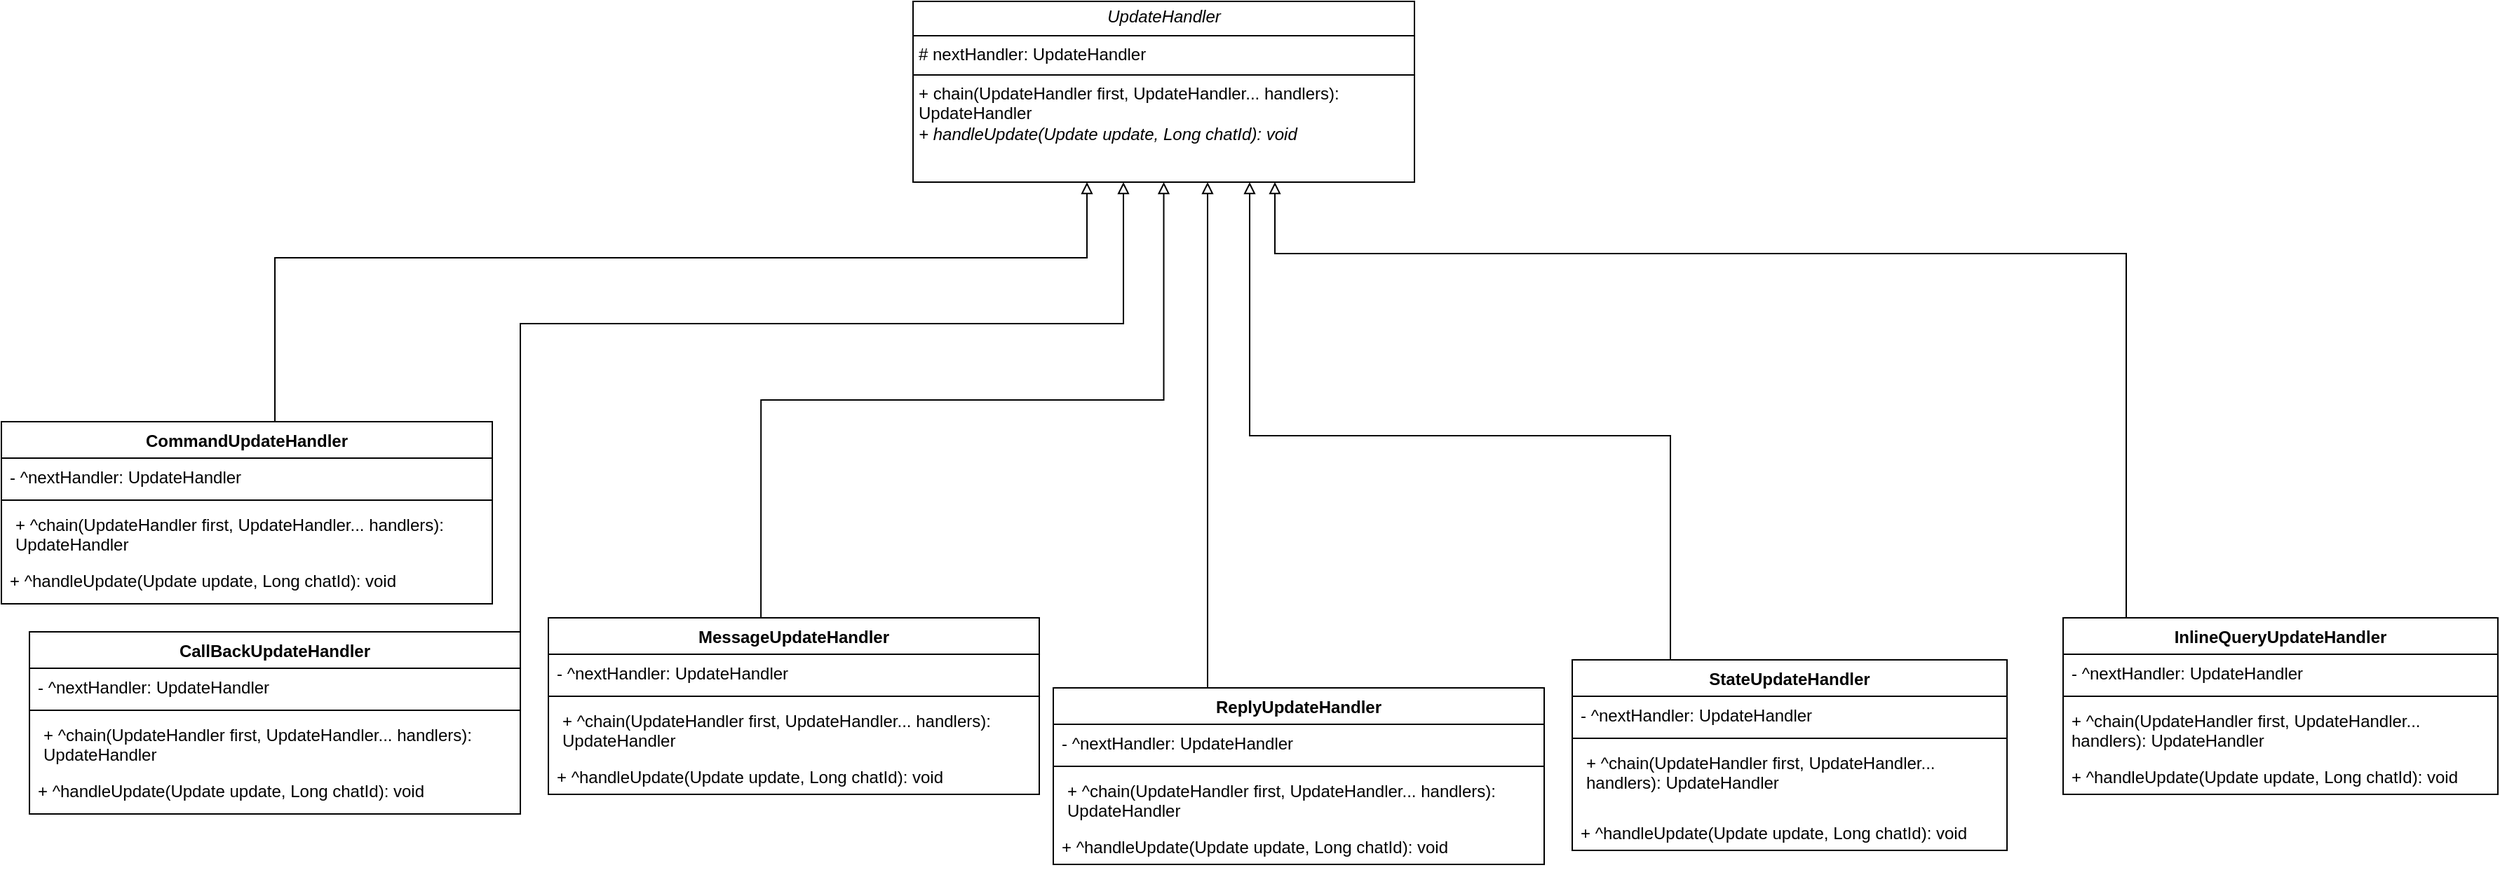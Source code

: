 <mxfile version="26.0.13">
  <diagram id="C5RBs43oDa-KdzZeNtuy" name="Page-1">
    <mxGraphModel dx="2265" dy="1042" grid="1" gridSize="10" guides="1" tooltips="1" connect="1" arrows="1" fold="1" page="1" pageScale="1" pageWidth="827" pageHeight="1169" math="0" shadow="0">
      <root>
        <mxCell id="WIyWlLk6GJQsqaUBKTNV-0" />
        <mxCell id="WIyWlLk6GJQsqaUBKTNV-1" parent="WIyWlLk6GJQsqaUBKTNV-0" />
        <mxCell id="_KcpCNYEIu_KBrQlZRJj-1" value="&lt;p style=&quot;margin:0px;margin-top:4px;text-align:center;&quot;&gt;&lt;i style=&quot;&quot;&gt;UpdateHandler&lt;/i&gt;&lt;/p&gt;&lt;hr size=&quot;1&quot; style=&quot;border-style:solid;&quot;&gt;&lt;p style=&quot;margin:0px;margin-left:4px;&quot;&gt;# nextHandler: UpdateHandler&lt;br&gt;&lt;/p&gt;&lt;hr size=&quot;1&quot; style=&quot;border-style:solid;&quot;&gt;&lt;p style=&quot;margin:0px;margin-left:4px;&quot;&gt;+ chain(UpdateHandler first, UpdateHandler... handlers): UpdateHandler&lt;/p&gt;&lt;p style=&quot;margin:0px;margin-left:4px;&quot;&gt;&lt;i&gt;+ handleUpdate(Update update, Long chatId): void&lt;/i&gt;&lt;br&gt;&lt;/p&gt;" style="verticalAlign=top;align=left;overflow=fill;html=1;whiteSpace=wrap;" parent="WIyWlLk6GJQsqaUBKTNV-1" vertex="1">
          <mxGeometry x="220" y="270" width="357.5" height="129" as="geometry" />
        </mxCell>
        <mxCell id="_KcpCNYEIu_KBrQlZRJj-32" style="edgeStyle=orthogonalEdgeStyle;rounded=0;orthogonalLoop=1;jettySize=auto;html=1;endArrow=block;endFill=0;exitX=0.433;exitY=0;exitDx=0;exitDy=0;exitPerimeter=0;" parent="WIyWlLk6GJQsqaUBKTNV-1" source="_KcpCNYEIu_KBrQlZRJj-43" target="_KcpCNYEIu_KBrQlZRJj-1" edge="1">
          <mxGeometry relative="1" as="geometry">
            <Array as="points" />
          </mxGeometry>
        </mxCell>
        <mxCell id="_KcpCNYEIu_KBrQlZRJj-18" value="CommandUpdateHandler" style="swimlane;fontStyle=1;align=center;verticalAlign=top;childLayout=stackLayout;horizontal=1;startSize=26;horizontalStack=0;resizeParent=1;resizeParentMax=0;resizeLast=0;collapsible=1;marginBottom=0;whiteSpace=wrap;html=1;" parent="WIyWlLk6GJQsqaUBKTNV-1" vertex="1">
          <mxGeometry x="-430" y="570" width="350" height="130" as="geometry" />
        </mxCell>
        <mxCell id="_KcpCNYEIu_KBrQlZRJj-19" value="- ^nextHandler: UpdateHandler" style="text;strokeColor=none;fillColor=none;align=left;verticalAlign=top;spacingLeft=4;spacingRight=4;overflow=hidden;rotatable=0;points=[[0,0.5],[1,0.5]];portConstraint=eastwest;whiteSpace=wrap;html=1;" parent="_KcpCNYEIu_KBrQlZRJj-18" vertex="1">
          <mxGeometry y="26" width="350" height="26" as="geometry" />
        </mxCell>
        <mxCell id="_KcpCNYEIu_KBrQlZRJj-20" value="" style="line;strokeWidth=1;fillColor=none;align=left;verticalAlign=middle;spacingTop=-1;spacingLeft=3;spacingRight=3;rotatable=0;labelPosition=right;points=[];portConstraint=eastwest;strokeColor=inherit;" parent="_KcpCNYEIu_KBrQlZRJj-18" vertex="1">
          <mxGeometry y="52" width="350" height="8" as="geometry" />
        </mxCell>
        <mxCell id="_KcpCNYEIu_KBrQlZRJj-21" value="&lt;p style=&quot;margin: 0px 0px 0px 4px;&quot;&gt;+ ^chain(UpdateHandler first, UpdateHandler... handlers): UpdateHandler&lt;/p&gt;" style="text;strokeColor=none;fillColor=none;align=left;verticalAlign=top;spacingLeft=4;spacingRight=4;overflow=hidden;rotatable=0;points=[[0,0.5],[1,0.5]];portConstraint=eastwest;whiteSpace=wrap;html=1;" parent="_KcpCNYEIu_KBrQlZRJj-18" vertex="1">
          <mxGeometry y="60" width="350" height="40" as="geometry" />
        </mxCell>
        <mxCell id="_KcpCNYEIu_KBrQlZRJj-35" value="+ ^handleUpdate(Update update, Long chatId): void" style="text;strokeColor=none;fillColor=none;align=left;verticalAlign=top;spacingLeft=4;spacingRight=4;overflow=hidden;rotatable=0;points=[[0,0.5],[1,0.5]];portConstraint=eastwest;whiteSpace=wrap;html=1;" parent="_KcpCNYEIu_KBrQlZRJj-18" vertex="1">
          <mxGeometry y="100" width="350" height="30" as="geometry" />
        </mxCell>
        <mxCell id="_KcpCNYEIu_KBrQlZRJj-30" style="edgeStyle=orthogonalEdgeStyle;rounded=0;orthogonalLoop=1;jettySize=auto;html=1;endArrow=block;endFill=0;exitX=0.5;exitY=0;exitDx=0;exitDy=0;" parent="WIyWlLk6GJQsqaUBKTNV-1" source="_KcpCNYEIu_KBrQlZRJj-18" target="_KcpCNYEIu_KBrQlZRJj-1" edge="1">
          <mxGeometry relative="1" as="geometry">
            <mxPoint x="-50" y="563" as="sourcePoint" />
            <mxPoint x="344.11" y="399.002" as="targetPoint" />
            <Array as="points">
              <mxPoint x="-235" y="453" />
              <mxPoint x="344" y="453" />
            </Array>
          </mxGeometry>
        </mxCell>
        <mxCell id="_KcpCNYEIu_KBrQlZRJj-31" style="edgeStyle=orthogonalEdgeStyle;rounded=0;orthogonalLoop=1;jettySize=auto;html=1;endArrow=block;endFill=0;exitX=0.5;exitY=0;exitDx=0;exitDy=0;" parent="WIyWlLk6GJQsqaUBKTNV-1" source="_KcpCNYEIu_KBrQlZRJj-37" target="_KcpCNYEIu_KBrQlZRJj-1" edge="1">
          <mxGeometry relative="1" as="geometry">
            <mxPoint x="205" y="570" as="sourcePoint" />
            <mxPoint x="450" y="490" as="targetPoint" />
            <Array as="points">
              <mxPoint x="-60" y="720" />
              <mxPoint x="-60" y="500" />
              <mxPoint x="370" y="500" />
            </Array>
          </mxGeometry>
        </mxCell>
        <mxCell id="_KcpCNYEIu_KBrQlZRJj-33" style="edgeStyle=orthogonalEdgeStyle;rounded=0;orthogonalLoop=1;jettySize=auto;html=1;endArrow=block;endFill=0;exitX=0.597;exitY=0.009;exitDx=0;exitDy=0;exitPerimeter=0;" parent="WIyWlLk6GJQsqaUBKTNV-1" source="_KcpCNYEIu_KBrQlZRJj-48" target="_KcpCNYEIu_KBrQlZRJj-1" edge="1">
          <mxGeometry relative="1" as="geometry">
            <Array as="points">
              <mxPoint x="430" y="761" />
            </Array>
          </mxGeometry>
        </mxCell>
        <mxCell id="_KcpCNYEIu_KBrQlZRJj-34" style="edgeStyle=orthogonalEdgeStyle;rounded=0;orthogonalLoop=1;jettySize=auto;html=1;endArrow=block;endFill=0;exitX=0.5;exitY=0;exitDx=0;exitDy=0;" parent="WIyWlLk6GJQsqaUBKTNV-1" source="_KcpCNYEIu_KBrQlZRJj-53" target="_KcpCNYEIu_KBrQlZRJj-1" edge="1">
          <mxGeometry relative="1" as="geometry">
            <mxPoint x="1080" y="450.0" as="sourcePoint" />
            <mxPoint x="500" y="430" as="targetPoint" />
            <Array as="points">
              <mxPoint x="1085" y="450" />
              <mxPoint x="478" y="450" />
            </Array>
          </mxGeometry>
        </mxCell>
        <mxCell id="_KcpCNYEIu_KBrQlZRJj-37" value="CallBackUpdateHandler" style="swimlane;fontStyle=1;align=center;verticalAlign=top;childLayout=stackLayout;horizontal=1;startSize=26;horizontalStack=0;resizeParent=1;resizeParentMax=0;resizeLast=0;collapsible=1;marginBottom=0;whiteSpace=wrap;html=1;" parent="WIyWlLk6GJQsqaUBKTNV-1" vertex="1">
          <mxGeometry x="-410" y="720" width="350" height="130" as="geometry" />
        </mxCell>
        <mxCell id="_KcpCNYEIu_KBrQlZRJj-38" value="- ^nextHandler: UpdateHandler" style="text;strokeColor=none;fillColor=none;align=left;verticalAlign=top;spacingLeft=4;spacingRight=4;overflow=hidden;rotatable=0;points=[[0,0.5],[1,0.5]];portConstraint=eastwest;whiteSpace=wrap;html=1;" parent="_KcpCNYEIu_KBrQlZRJj-37" vertex="1">
          <mxGeometry y="26" width="350" height="26" as="geometry" />
        </mxCell>
        <mxCell id="_KcpCNYEIu_KBrQlZRJj-39" value="" style="line;strokeWidth=1;fillColor=none;align=left;verticalAlign=middle;spacingTop=-1;spacingLeft=3;spacingRight=3;rotatable=0;labelPosition=right;points=[];portConstraint=eastwest;strokeColor=inherit;" parent="_KcpCNYEIu_KBrQlZRJj-37" vertex="1">
          <mxGeometry y="52" width="350" height="8" as="geometry" />
        </mxCell>
        <mxCell id="_KcpCNYEIu_KBrQlZRJj-40" value="&lt;p style=&quot;margin: 0px 0px 0px 4px;&quot;&gt;+ ^chain(UpdateHandler first, UpdateHandler... handlers): UpdateHandler&lt;/p&gt;&lt;div&gt;&lt;br&gt;&lt;/div&gt;" style="text;strokeColor=none;fillColor=none;align=left;verticalAlign=top;spacingLeft=4;spacingRight=4;overflow=hidden;rotatable=0;points=[[0,0.5],[1,0.5]];portConstraint=eastwest;whiteSpace=wrap;html=1;" parent="_KcpCNYEIu_KBrQlZRJj-37" vertex="1">
          <mxGeometry y="60" width="350" height="40" as="geometry" />
        </mxCell>
        <mxCell id="_KcpCNYEIu_KBrQlZRJj-41" value="+ ^handleUpdate(Update update, Long chatId): void" style="text;strokeColor=none;fillColor=none;align=left;verticalAlign=top;spacingLeft=4;spacingRight=4;overflow=hidden;rotatable=0;points=[[0,0.5],[1,0.5]];portConstraint=eastwest;whiteSpace=wrap;html=1;" parent="_KcpCNYEIu_KBrQlZRJj-37" vertex="1">
          <mxGeometry y="100" width="350" height="30" as="geometry" />
        </mxCell>
        <mxCell id="_KcpCNYEIu_KBrQlZRJj-43" value="MessageUpdateHandler" style="swimlane;fontStyle=1;align=center;verticalAlign=top;childLayout=stackLayout;horizontal=1;startSize=26;horizontalStack=0;resizeParent=1;resizeParentMax=0;resizeLast=0;collapsible=1;marginBottom=0;whiteSpace=wrap;html=1;" parent="WIyWlLk6GJQsqaUBKTNV-1" vertex="1">
          <mxGeometry x="-40" y="710" width="350" height="126" as="geometry" />
        </mxCell>
        <mxCell id="_KcpCNYEIu_KBrQlZRJj-44" value="- ^nextHandler: UpdateHandler" style="text;strokeColor=none;fillColor=none;align=left;verticalAlign=top;spacingLeft=4;spacingRight=4;overflow=hidden;rotatable=0;points=[[0,0.5],[1,0.5]];portConstraint=eastwest;whiteSpace=wrap;html=1;" parent="_KcpCNYEIu_KBrQlZRJj-43" vertex="1">
          <mxGeometry y="26" width="350" height="26" as="geometry" />
        </mxCell>
        <mxCell id="_KcpCNYEIu_KBrQlZRJj-45" value="" style="line;strokeWidth=1;fillColor=none;align=left;verticalAlign=middle;spacingTop=-1;spacingLeft=3;spacingRight=3;rotatable=0;labelPosition=right;points=[];portConstraint=eastwest;strokeColor=inherit;" parent="_KcpCNYEIu_KBrQlZRJj-43" vertex="1">
          <mxGeometry y="52" width="350" height="8" as="geometry" />
        </mxCell>
        <mxCell id="_KcpCNYEIu_KBrQlZRJj-46" value="&lt;p style=&quot;margin: 0px 0px 0px 4px;&quot;&gt;+ ^chain(UpdateHandler first, UpdateHandler... handlers): UpdateHandler&lt;/p&gt;" style="text;strokeColor=none;fillColor=none;align=left;verticalAlign=top;spacingLeft=4;spacingRight=4;overflow=hidden;rotatable=0;points=[[0,0.5],[1,0.5]];portConstraint=eastwest;whiteSpace=wrap;html=1;" parent="_KcpCNYEIu_KBrQlZRJj-43" vertex="1">
          <mxGeometry y="60" width="350" height="40" as="geometry" />
        </mxCell>
        <mxCell id="_KcpCNYEIu_KBrQlZRJj-47" value="+ ^handleUpdate(Update update, Long chatId): void" style="text;strokeColor=none;fillColor=none;align=left;verticalAlign=top;spacingLeft=4;spacingRight=4;overflow=hidden;rotatable=0;points=[[0,0.5],[1,0.5]];portConstraint=eastwest;whiteSpace=wrap;html=1;" parent="_KcpCNYEIu_KBrQlZRJj-43" vertex="1">
          <mxGeometry y="100" width="350" height="26" as="geometry" />
        </mxCell>
        <mxCell id="_KcpCNYEIu_KBrQlZRJj-48" value="ReplyUpdateHandler" style="swimlane;fontStyle=1;align=center;verticalAlign=top;childLayout=stackLayout;horizontal=1;startSize=26;horizontalStack=0;resizeParent=1;resizeParentMax=0;resizeLast=0;collapsible=1;marginBottom=0;whiteSpace=wrap;html=1;" parent="WIyWlLk6GJQsqaUBKTNV-1" vertex="1">
          <mxGeometry x="320" y="760" width="350" height="126" as="geometry" />
        </mxCell>
        <mxCell id="_KcpCNYEIu_KBrQlZRJj-49" value="- ^nextHandler: UpdateHandler" style="text;strokeColor=none;fillColor=none;align=left;verticalAlign=top;spacingLeft=4;spacingRight=4;overflow=hidden;rotatable=0;points=[[0,0.5],[1,0.5]];portConstraint=eastwest;whiteSpace=wrap;html=1;" parent="_KcpCNYEIu_KBrQlZRJj-48" vertex="1">
          <mxGeometry y="26" width="350" height="26" as="geometry" />
        </mxCell>
        <mxCell id="_KcpCNYEIu_KBrQlZRJj-50" value="" style="line;strokeWidth=1;fillColor=none;align=left;verticalAlign=middle;spacingTop=-1;spacingLeft=3;spacingRight=3;rotatable=0;labelPosition=right;points=[];portConstraint=eastwest;strokeColor=inherit;" parent="_KcpCNYEIu_KBrQlZRJj-48" vertex="1">
          <mxGeometry y="52" width="350" height="8" as="geometry" />
        </mxCell>
        <mxCell id="_KcpCNYEIu_KBrQlZRJj-51" value="&lt;p style=&quot;margin: 0px 0px 0px 4px;&quot;&gt;+ ^chain(UpdateHandler first, UpdateHandler... handlers): UpdateHandler&lt;/p&gt;" style="text;strokeColor=none;fillColor=none;align=left;verticalAlign=top;spacingLeft=4;spacingRight=4;overflow=hidden;rotatable=0;points=[[0,0.5],[1,0.5]];portConstraint=eastwest;whiteSpace=wrap;html=1;" parent="_KcpCNYEIu_KBrQlZRJj-48" vertex="1">
          <mxGeometry y="60" width="350" height="40" as="geometry" />
        </mxCell>
        <mxCell id="_KcpCNYEIu_KBrQlZRJj-52" value="+ ^handleUpdate(Update update, Long chatId): void" style="text;strokeColor=none;fillColor=none;align=left;verticalAlign=top;spacingLeft=4;spacingRight=4;overflow=hidden;rotatable=0;points=[[0,0.5],[1,0.5]];portConstraint=eastwest;whiteSpace=wrap;html=1;" parent="_KcpCNYEIu_KBrQlZRJj-48" vertex="1">
          <mxGeometry y="100" width="350" height="26" as="geometry" />
        </mxCell>
        <mxCell id="_KcpCNYEIu_KBrQlZRJj-53" value="InlineQueryUpdateHandler" style="swimlane;fontStyle=1;align=center;verticalAlign=top;childLayout=stackLayout;horizontal=1;startSize=26;horizontalStack=0;resizeParent=1;resizeParentMax=0;resizeLast=0;collapsible=1;marginBottom=0;whiteSpace=wrap;html=1;" parent="WIyWlLk6GJQsqaUBKTNV-1" vertex="1">
          <mxGeometry x="1040" y="710" width="310" height="126" as="geometry" />
        </mxCell>
        <mxCell id="_KcpCNYEIu_KBrQlZRJj-54" value="- ^nextHandler: UpdateHandler" style="text;strokeColor=none;fillColor=none;align=left;verticalAlign=top;spacingLeft=4;spacingRight=4;overflow=hidden;rotatable=0;points=[[0,0.5],[1,0.5]];portConstraint=eastwest;whiteSpace=wrap;html=1;" parent="_KcpCNYEIu_KBrQlZRJj-53" vertex="1">
          <mxGeometry y="26" width="310" height="26" as="geometry" />
        </mxCell>
        <mxCell id="_KcpCNYEIu_KBrQlZRJj-55" value="" style="line;strokeWidth=1;fillColor=none;align=left;verticalAlign=middle;spacingTop=-1;spacingLeft=3;spacingRight=3;rotatable=0;labelPosition=right;points=[];portConstraint=eastwest;strokeColor=inherit;" parent="_KcpCNYEIu_KBrQlZRJj-53" vertex="1">
          <mxGeometry y="52" width="310" height="8" as="geometry" />
        </mxCell>
        <mxCell id="_KcpCNYEIu_KBrQlZRJj-56" value="+ ^chain(UpdateHandler first, UpdateHandler... handlers): UpdateHandler" style="text;strokeColor=none;fillColor=none;align=left;verticalAlign=top;spacingLeft=4;spacingRight=4;overflow=hidden;rotatable=0;points=[[0,0.5],[1,0.5]];portConstraint=eastwest;whiteSpace=wrap;html=1;" parent="_KcpCNYEIu_KBrQlZRJj-53" vertex="1">
          <mxGeometry y="60" width="310" height="40" as="geometry" />
        </mxCell>
        <mxCell id="_KcpCNYEIu_KBrQlZRJj-57" value="+ ^handleUpdate(Update update, Long chatId): void" style="text;strokeColor=none;fillColor=none;align=left;verticalAlign=top;spacingLeft=4;spacingRight=4;overflow=hidden;rotatable=0;points=[[0,0.5],[1,0.5]];portConstraint=eastwest;whiteSpace=wrap;html=1;" parent="_KcpCNYEIu_KBrQlZRJj-53" vertex="1">
          <mxGeometry y="100" width="310" height="26" as="geometry" />
        </mxCell>
        <mxCell id="c1xWqFcsF3JT7yTkNDiz-0" value="StateUpdateHandler" style="swimlane;fontStyle=1;align=center;verticalAlign=top;childLayout=stackLayout;horizontal=1;startSize=26;horizontalStack=0;resizeParent=1;resizeParentMax=0;resizeLast=0;collapsible=1;marginBottom=0;whiteSpace=wrap;html=1;" parent="WIyWlLk6GJQsqaUBKTNV-1" vertex="1">
          <mxGeometry x="690" y="740" width="310" height="136" as="geometry" />
        </mxCell>
        <mxCell id="c1xWqFcsF3JT7yTkNDiz-1" value="- ^nextHandler: UpdateHandler" style="text;strokeColor=none;fillColor=none;align=left;verticalAlign=top;spacingLeft=4;spacingRight=4;overflow=hidden;rotatable=0;points=[[0,0.5],[1,0.5]];portConstraint=eastwest;whiteSpace=wrap;html=1;" parent="c1xWqFcsF3JT7yTkNDiz-0" vertex="1">
          <mxGeometry y="26" width="310" height="26" as="geometry" />
        </mxCell>
        <mxCell id="c1xWqFcsF3JT7yTkNDiz-2" value="" style="line;strokeWidth=1;fillColor=none;align=left;verticalAlign=middle;spacingTop=-1;spacingLeft=3;spacingRight=3;rotatable=0;labelPosition=right;points=[];portConstraint=eastwest;strokeColor=inherit;" parent="c1xWqFcsF3JT7yTkNDiz-0" vertex="1">
          <mxGeometry y="52" width="310" height="8" as="geometry" />
        </mxCell>
        <mxCell id="c1xWqFcsF3JT7yTkNDiz-3" value="&lt;p style=&quot;margin: 0px 0px 0px 4px;&quot;&gt;+ ^chain(UpdateHandler first, UpdateHandler... handlers): UpdateHandler&lt;/p&gt;" style="text;strokeColor=none;fillColor=none;align=left;verticalAlign=top;spacingLeft=4;spacingRight=4;overflow=hidden;rotatable=0;points=[[0,0.5],[1,0.5]];portConstraint=eastwest;whiteSpace=wrap;html=1;" parent="c1xWqFcsF3JT7yTkNDiz-0" vertex="1">
          <mxGeometry y="60" width="310" height="50" as="geometry" />
        </mxCell>
        <mxCell id="c1xWqFcsF3JT7yTkNDiz-4" value="+ ^handleUpdate(Update update, Long chatId): void" style="text;strokeColor=none;fillColor=none;align=left;verticalAlign=top;spacingLeft=4;spacingRight=4;overflow=hidden;rotatable=0;points=[[0,0.5],[1,0.5]];portConstraint=eastwest;whiteSpace=wrap;html=1;" parent="c1xWqFcsF3JT7yTkNDiz-0" vertex="1">
          <mxGeometry y="110" width="310" height="26" as="geometry" />
        </mxCell>
        <mxCell id="c1xWqFcsF3JT7yTkNDiz-5" style="edgeStyle=orthogonalEdgeStyle;rounded=0;orthogonalLoop=1;jettySize=auto;html=1;endArrow=block;endFill=0;exitX=0.355;exitY=0;exitDx=0;exitDy=0;exitPerimeter=0;" parent="WIyWlLk6GJQsqaUBKTNV-1" source="c1xWqFcsF3JT7yTkNDiz-0" target="_KcpCNYEIu_KBrQlZRJj-1" edge="1">
          <mxGeometry relative="1" as="geometry">
            <Array as="points">
              <mxPoint x="760" y="580" />
              <mxPoint x="460" y="580" />
            </Array>
            <mxPoint x="515" y="771" as="sourcePoint" />
            <mxPoint x="453" y="409" as="targetPoint" />
          </mxGeometry>
        </mxCell>
      </root>
    </mxGraphModel>
  </diagram>
</mxfile>
